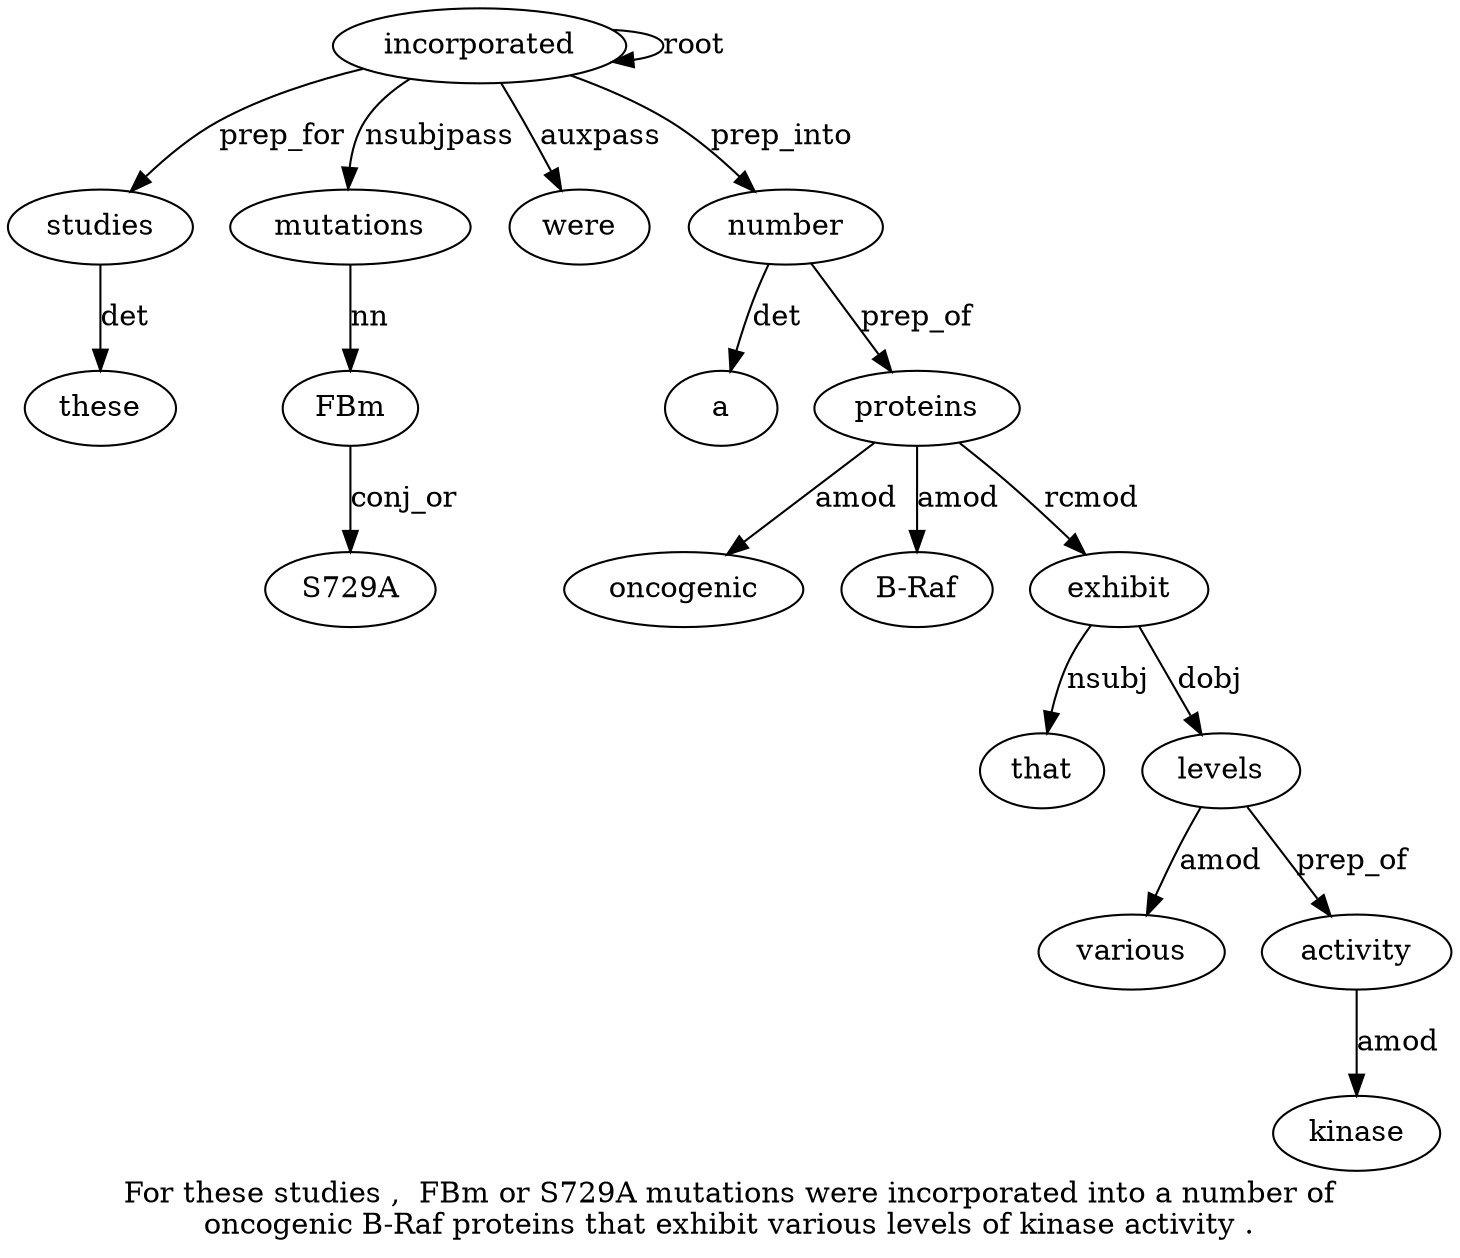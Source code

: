 digraph "For these studies ,  FBm or S729A mutations were incorporated into a number of oncogenic B-Raf proteins that exhibit various levels of kinase activity ." {
label="For these studies ,  FBm or S729A mutations were incorporated into a number of
oncogenic B-Raf proteins that exhibit various levels of kinase activity .";
studies3 [style=filled, fillcolor=white, label=studies];
these2 [style=filled, fillcolor=white, label=these];
studies3 -> these2  [label=det];
incorporated10 [style=filled, fillcolor=white, label=incorporated];
incorporated10 -> studies3  [label=prep_for];
mutations8 [style=filled, fillcolor=white, label=mutations];
FBm5 [style=filled, fillcolor=white, label=FBm];
mutations8 -> FBm5  [label=nn];
S729A [style=filled, fillcolor=white, label=S729A];
FBm5 -> S729A  [label=conj_or];
incorporated10 -> mutations8  [label=nsubjpass];
were9 [style=filled, fillcolor=white, label=were];
incorporated10 -> were9  [label=auxpass];
incorporated10 -> incorporated10  [label=root];
number13 [style=filled, fillcolor=white, label=number];
a12 [style=filled, fillcolor=white, label=a];
number13 -> a12  [label=det];
incorporated10 -> number13  [label=prep_into];
proteins17 [style=filled, fillcolor=white, label=proteins];
oncogenic15 [style=filled, fillcolor=white, label=oncogenic];
proteins17 -> oncogenic15  [label=amod];
"B-Raf16" [style=filled, fillcolor=white, label="B-Raf"];
proteins17 -> "B-Raf16"  [label=amod];
number13 -> proteins17  [label=prep_of];
exhibit19 [style=filled, fillcolor=white, label=exhibit];
that18 [style=filled, fillcolor=white, label=that];
exhibit19 -> that18  [label=nsubj];
proteins17 -> exhibit19  [label=rcmod];
levels21 [style=filled, fillcolor=white, label=levels];
various20 [style=filled, fillcolor=white, label=various];
levels21 -> various20  [label=amod];
exhibit19 -> levels21  [label=dobj];
activity24 [style=filled, fillcolor=white, label=activity];
kinase23 [style=filled, fillcolor=white, label=kinase];
activity24 -> kinase23  [label=amod];
levels21 -> activity24  [label=prep_of];
}

